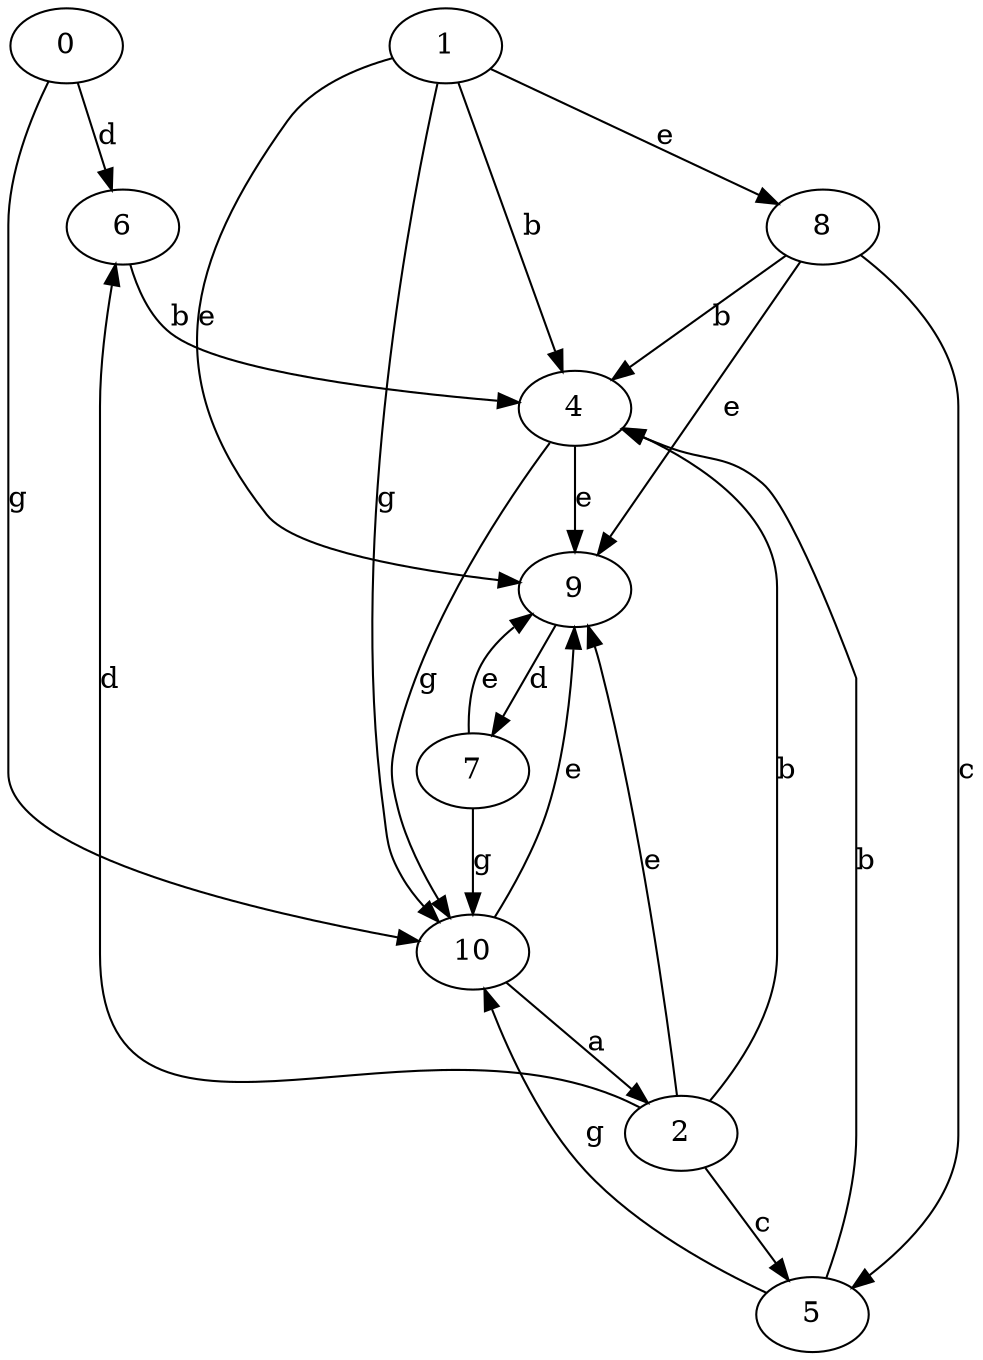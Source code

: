 strict digraph  {
0;
1;
2;
4;
5;
6;
7;
8;
9;
10;
0 -> 6  [label=d];
0 -> 10  [label=g];
1 -> 4  [label=b];
1 -> 8  [label=e];
1 -> 9  [label=e];
1 -> 10  [label=g];
2 -> 4  [label=b];
2 -> 5  [label=c];
2 -> 6  [label=d];
2 -> 9  [label=e];
4 -> 9  [label=e];
4 -> 10  [label=g];
5 -> 4  [label=b];
5 -> 10  [label=g];
6 -> 4  [label=b];
7 -> 9  [label=e];
7 -> 10  [label=g];
8 -> 4  [label=b];
8 -> 5  [label=c];
8 -> 9  [label=e];
9 -> 7  [label=d];
10 -> 2  [label=a];
10 -> 9  [label=e];
}
